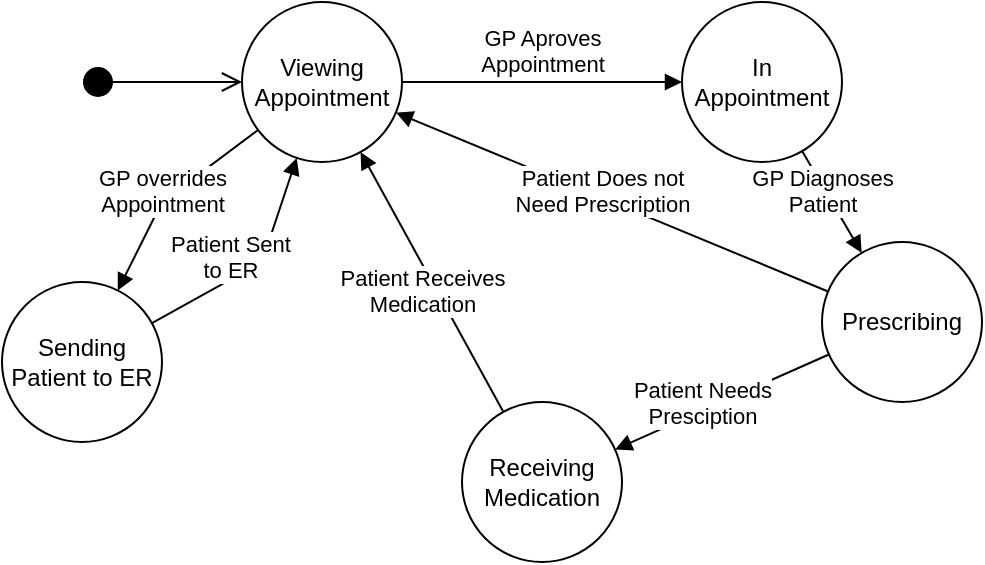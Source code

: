 <mxfile version="24.7.17">
  <diagram name="Page-1" id="4nk0adCkyVjRdVhuNVjs">
    <mxGraphModel dx="794" dy="420" grid="1" gridSize="10" guides="1" tooltips="1" connect="1" arrows="1" fold="1" page="1" pageScale="1" pageWidth="850" pageHeight="1100" math="0" shadow="0">
      <root>
        <mxCell id="0" />
        <mxCell id="1" parent="0" />
        <mxCell id="41pfow4yXBDvhuGEHtAJ-1" value="Viewing Appointment" style="ellipse;whiteSpace=wrap;html=1;aspect=fixed;" vertex="1" parent="1">
          <mxGeometry x="250" y="120" width="80" height="80" as="geometry" />
        </mxCell>
        <mxCell id="41pfow4yXBDvhuGEHtAJ-2" value="Sending Patient to ER" style="ellipse;whiteSpace=wrap;html=1;aspect=fixed;" vertex="1" parent="1">
          <mxGeometry x="130" y="260" width="80" height="80" as="geometry" />
        </mxCell>
        <mxCell id="41pfow4yXBDvhuGEHtAJ-3" value="GP overrides&lt;div&gt;Appointment&lt;/div&gt;" style="html=1;verticalAlign=bottom;endArrow=block;curved=0;rounded=0;" edge="1" parent="1" source="41pfow4yXBDvhuGEHtAJ-1" target="41pfow4yXBDvhuGEHtAJ-2">
          <mxGeometry x="0.26" y="4" width="80" relative="1" as="geometry">
            <mxPoint x="190" y="250" as="sourcePoint" />
            <mxPoint x="270" y="250" as="targetPoint" />
            <Array as="points">
              <mxPoint x="210" y="220" />
            </Array>
            <mxPoint as="offset" />
          </mxGeometry>
        </mxCell>
        <mxCell id="41pfow4yXBDvhuGEHtAJ-4" value="Patient Sent&lt;div&gt;to ER&lt;/div&gt;" style="html=1;verticalAlign=bottom;endArrow=block;curved=0;rounded=0;" edge="1" parent="1" source="41pfow4yXBDvhuGEHtAJ-2" target="41pfow4yXBDvhuGEHtAJ-1">
          <mxGeometry x="-0.281" y="-4" width="80" relative="1" as="geometry">
            <mxPoint x="320" y="270" as="sourcePoint" />
            <mxPoint x="400" y="270" as="targetPoint" />
            <Array as="points">
              <mxPoint x="260" y="250" />
            </Array>
            <mxPoint as="offset" />
          </mxGeometry>
        </mxCell>
        <mxCell id="41pfow4yXBDvhuGEHtAJ-5" value="GP Aproves&lt;div&gt;Appointment&lt;/div&gt;" style="html=1;verticalAlign=bottom;endArrow=block;curved=0;rounded=0;" edge="1" parent="1" source="41pfow4yXBDvhuGEHtAJ-1" target="41pfow4yXBDvhuGEHtAJ-6">
          <mxGeometry width="80" relative="1" as="geometry">
            <mxPoint x="360" y="160" as="sourcePoint" />
            <mxPoint x="440" y="160" as="targetPoint" />
            <mxPoint as="offset" />
          </mxGeometry>
        </mxCell>
        <mxCell id="41pfow4yXBDvhuGEHtAJ-6" value="In Appointment" style="ellipse;whiteSpace=wrap;html=1;aspect=fixed;" vertex="1" parent="1">
          <mxGeometry x="470" y="120" width="80" height="80" as="geometry" />
        </mxCell>
        <mxCell id="41pfow4yXBDvhuGEHtAJ-7" value="GP Diagnoses&lt;div&gt;Patient&lt;/div&gt;" style="html=1;verticalAlign=bottom;endArrow=block;curved=0;rounded=0;" edge="1" parent="1" source="41pfow4yXBDvhuGEHtAJ-6" target="41pfow4yXBDvhuGEHtAJ-8">
          <mxGeometry x="0.207" y="-9" width="80" relative="1" as="geometry">
            <mxPoint x="550" y="160" as="sourcePoint" />
            <mxPoint x="620" y="200" as="targetPoint" />
            <mxPoint as="offset" />
          </mxGeometry>
        </mxCell>
        <mxCell id="41pfow4yXBDvhuGEHtAJ-8" value="Prescribing" style="ellipse;whiteSpace=wrap;html=1;aspect=fixed;" vertex="1" parent="1">
          <mxGeometry x="540" y="240" width="80" height="80" as="geometry" />
        </mxCell>
        <mxCell id="41pfow4yXBDvhuGEHtAJ-9" value="Patient Does not&lt;div&gt;Need Prescription&lt;/div&gt;" style="html=1;verticalAlign=bottom;endArrow=block;curved=0;rounded=0;" edge="1" parent="1" source="41pfow4yXBDvhuGEHtAJ-8" target="41pfow4yXBDvhuGEHtAJ-1">
          <mxGeometry x="0.007" y="11" width="80" relative="1" as="geometry">
            <mxPoint x="410" y="270" as="sourcePoint" />
            <mxPoint x="490" y="270" as="targetPoint" />
            <mxPoint as="offset" />
          </mxGeometry>
        </mxCell>
        <mxCell id="41pfow4yXBDvhuGEHtAJ-10" value="Receiving Medication" style="ellipse;whiteSpace=wrap;html=1;aspect=fixed;" vertex="1" parent="1">
          <mxGeometry x="360" y="320" width="80" height="80" as="geometry" />
        </mxCell>
        <mxCell id="41pfow4yXBDvhuGEHtAJ-11" value="Patient Needs&lt;div&gt;Presciption&lt;/div&gt;" style="html=1;verticalAlign=bottom;endArrow=block;curved=0;rounded=0;" edge="1" parent="1" source="41pfow4yXBDvhuGEHtAJ-8" target="41pfow4yXBDvhuGEHtAJ-10">
          <mxGeometry x="0.269" y="11" width="80" relative="1" as="geometry">
            <mxPoint x="230" y="430" as="sourcePoint" />
            <mxPoint x="310" y="430" as="targetPoint" />
            <mxPoint as="offset" />
          </mxGeometry>
        </mxCell>
        <mxCell id="41pfow4yXBDvhuGEHtAJ-13" value="Patient Receives&lt;div&gt;Medication&lt;/div&gt;" style="html=1;verticalAlign=bottom;endArrow=block;curved=0;rounded=0;" edge="1" parent="1" source="41pfow4yXBDvhuGEHtAJ-10" target="41pfow4yXBDvhuGEHtAJ-1">
          <mxGeometry x="-0.204" y="14" width="80" relative="1" as="geometry">
            <mxPoint x="330" y="350" as="sourcePoint" />
            <mxPoint x="410" y="350" as="targetPoint" />
            <mxPoint as="offset" />
          </mxGeometry>
        </mxCell>
        <mxCell id="41pfow4yXBDvhuGEHtAJ-14" value="" style="html=1;verticalAlign=bottom;startArrow=circle;startFill=1;endArrow=open;startSize=6;endSize=8;curved=0;rounded=0;" edge="1" parent="1">
          <mxGeometry width="80" relative="1" as="geometry">
            <mxPoint x="170" y="160" as="sourcePoint" />
            <mxPoint x="250" y="160" as="targetPoint" />
          </mxGeometry>
        </mxCell>
      </root>
    </mxGraphModel>
  </diagram>
</mxfile>
